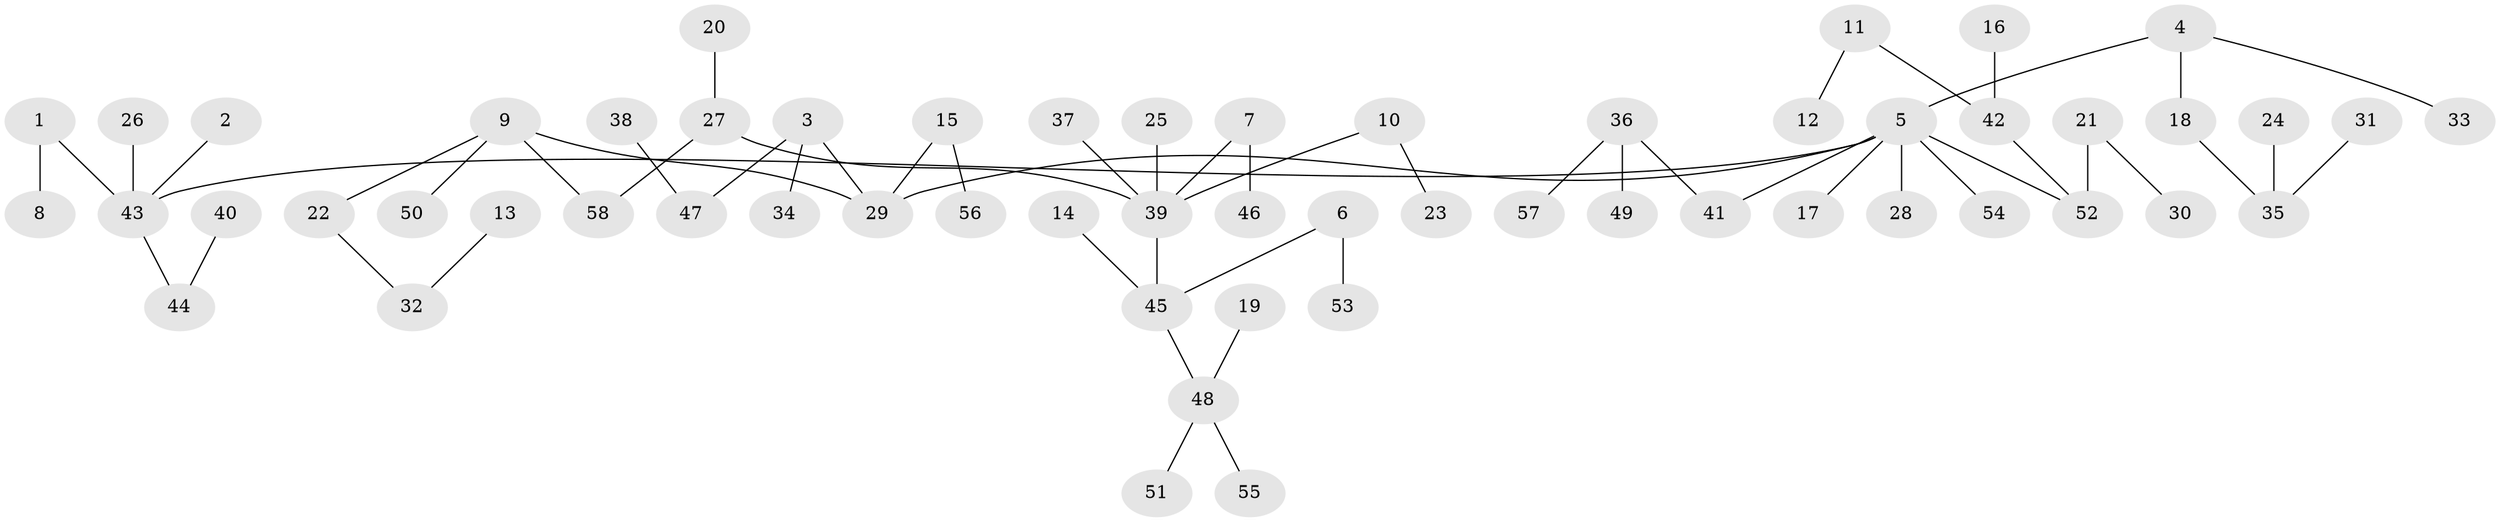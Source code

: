 // original degree distribution, {3: 0.10344827586206896, 5: 0.04310344827586207, 10: 0.008620689655172414, 6: 0.008620689655172414, 4: 0.05172413793103448, 2: 0.27586206896551724, 7: 0.008620689655172414, 1: 0.5}
// Generated by graph-tools (version 1.1) at 2025/37/03/04/25 23:37:18]
// undirected, 58 vertices, 57 edges
graph export_dot {
  node [color=gray90,style=filled];
  1;
  2;
  3;
  4;
  5;
  6;
  7;
  8;
  9;
  10;
  11;
  12;
  13;
  14;
  15;
  16;
  17;
  18;
  19;
  20;
  21;
  22;
  23;
  24;
  25;
  26;
  27;
  28;
  29;
  30;
  31;
  32;
  33;
  34;
  35;
  36;
  37;
  38;
  39;
  40;
  41;
  42;
  43;
  44;
  45;
  46;
  47;
  48;
  49;
  50;
  51;
  52;
  53;
  54;
  55;
  56;
  57;
  58;
  1 -- 8 [weight=1.0];
  1 -- 43 [weight=1.0];
  2 -- 43 [weight=1.0];
  3 -- 29 [weight=1.0];
  3 -- 34 [weight=1.0];
  3 -- 47 [weight=1.0];
  4 -- 5 [weight=1.0];
  4 -- 18 [weight=1.0];
  4 -- 33 [weight=1.0];
  5 -- 17 [weight=1.0];
  5 -- 28 [weight=1.0];
  5 -- 29 [weight=1.0];
  5 -- 41 [weight=1.0];
  5 -- 43 [weight=1.0];
  5 -- 52 [weight=1.0];
  5 -- 54 [weight=1.0];
  6 -- 45 [weight=1.0];
  6 -- 53 [weight=1.0];
  7 -- 39 [weight=1.0];
  7 -- 46 [weight=1.0];
  9 -- 22 [weight=1.0];
  9 -- 29 [weight=1.0];
  9 -- 50 [weight=1.0];
  9 -- 58 [weight=1.0];
  10 -- 23 [weight=1.0];
  10 -- 39 [weight=1.0];
  11 -- 12 [weight=1.0];
  11 -- 42 [weight=1.0];
  13 -- 32 [weight=1.0];
  14 -- 45 [weight=1.0];
  15 -- 29 [weight=1.0];
  15 -- 56 [weight=1.0];
  16 -- 42 [weight=1.0];
  18 -- 35 [weight=1.0];
  19 -- 48 [weight=1.0];
  20 -- 27 [weight=1.0];
  21 -- 30 [weight=1.0];
  21 -- 52 [weight=1.0];
  22 -- 32 [weight=1.0];
  24 -- 35 [weight=1.0];
  25 -- 39 [weight=1.0];
  26 -- 43 [weight=1.0];
  27 -- 39 [weight=1.0];
  27 -- 58 [weight=1.0];
  31 -- 35 [weight=1.0];
  36 -- 41 [weight=1.0];
  36 -- 49 [weight=1.0];
  36 -- 57 [weight=1.0];
  37 -- 39 [weight=1.0];
  38 -- 47 [weight=1.0];
  39 -- 45 [weight=1.0];
  40 -- 44 [weight=1.0];
  42 -- 52 [weight=1.0];
  43 -- 44 [weight=1.0];
  45 -- 48 [weight=1.0];
  48 -- 51 [weight=1.0];
  48 -- 55 [weight=1.0];
}
